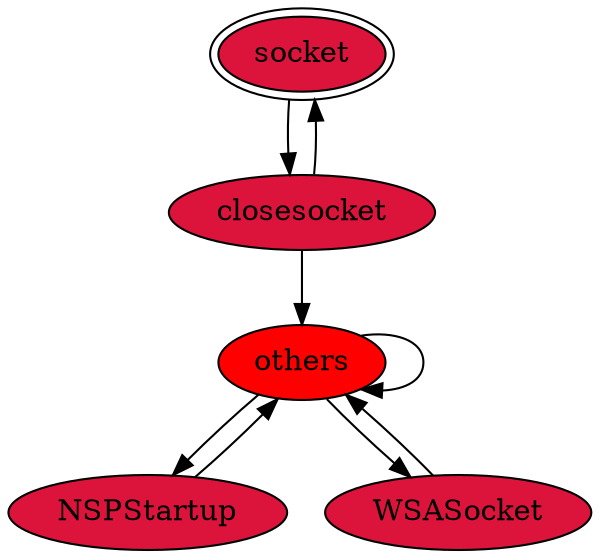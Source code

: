 digraph "./REPORTS/6754/API_PER_CATEGORY/winhttp_send_recv.exe_6304_Windows Sockets (Winsock)_API_per_Category_Transition_Matrix" {
	socket [label=socket fillcolor=crimson peripheries=2 style=filled]
	closesocket [label=closesocket fillcolor=crimson style=filled]
	socket -> closesocket [label=""]
	closesocket -> socket [label=""]
	others [label=others fillcolor=red style=filled]
	closesocket -> others [label=""]
	others -> others [label=""]
	NSPStartup [label=NSPStartup fillcolor=crimson style=filled]
	others -> NSPStartup [label=""]
	WSASocket [label=WSASocket fillcolor=crimson style=filled]
	others -> WSASocket [label=""]
	NSPStartup -> others [label=""]
	WSASocket -> others [label=""]
}

